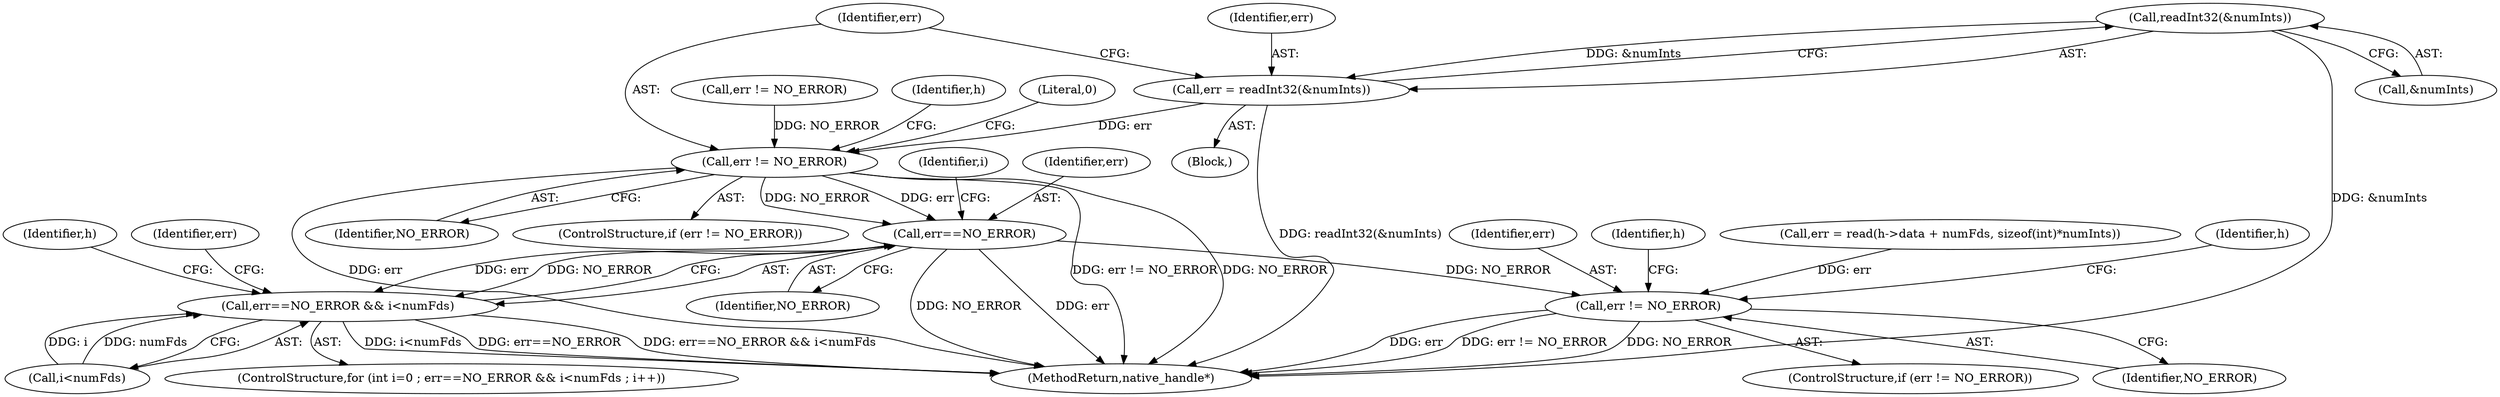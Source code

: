 digraph "0_Android_54cb02ad733fb71b1bdf78590428817fb780aff8@API" {
"1000118" [label="(Call,readInt32(&numInts))"];
"1000116" [label="(Call,err = readInt32(&numInts))"];
"1000122" [label="(Call,err != NO_ERROR)"];
"1000145" [label="(Call,err==NO_ERROR)"];
"1000144" [label="(Call,err==NO_ERROR && i<numFds)"];
"1000205" [label="(Call,err != NO_ERROR)"];
"1000116" [label="(Call,err = readInt32(&numInts))"];
"1000206" [label="(Identifier,err)"];
"1000111" [label="(Call,err != NO_ERROR)"];
"1000117" [label="(Identifier,err)"];
"1000204" [label="(ControlStructure,if (err != NO_ERROR))"];
"1000145" [label="(Call,err==NO_ERROR)"];
"1000101" [label="(Block,)"];
"1000157" [label="(Identifier,h)"];
"1000144" [label="(Call,err==NO_ERROR && i<numFds)"];
"1000205" [label="(Call,err != NO_ERROR)"];
"1000119" [label="(Call,&numInts)"];
"1000124" [label="(Identifier,NO_ERROR)"];
"1000118" [label="(Call,readInt32(&numInts))"];
"1000207" [label="(Identifier,NO_ERROR)"];
"1000193" [label="(Identifier,err)"];
"1000129" [label="(Identifier,h)"];
"1000123" [label="(Identifier,err)"];
"1000147" [label="(Identifier,NO_ERROR)"];
"1000149" [label="(Identifier,i)"];
"1000217" [label="(Identifier,h)"];
"1000192" [label="(Call,err = read(h->data + numFds, sizeof(int)*numInts))"];
"1000210" [label="(Identifier,h)"];
"1000218" [label="(MethodReturn,native_handle*)"];
"1000148" [label="(Call,i<numFds)"];
"1000139" [label="(ControlStructure,for (int i=0 ; err==NO_ERROR && i<numFds ; i++))"];
"1000122" [label="(Call,err != NO_ERROR)"];
"1000126" [label="(Literal,0)"];
"1000146" [label="(Identifier,err)"];
"1000121" [label="(ControlStructure,if (err != NO_ERROR))"];
"1000118" -> "1000116"  [label="AST: "];
"1000118" -> "1000119"  [label="CFG: "];
"1000119" -> "1000118"  [label="AST: "];
"1000116" -> "1000118"  [label="CFG: "];
"1000118" -> "1000218"  [label="DDG: &numInts"];
"1000118" -> "1000116"  [label="DDG: &numInts"];
"1000116" -> "1000101"  [label="AST: "];
"1000117" -> "1000116"  [label="AST: "];
"1000123" -> "1000116"  [label="CFG: "];
"1000116" -> "1000218"  [label="DDG: readInt32(&numInts)"];
"1000116" -> "1000122"  [label="DDG: err"];
"1000122" -> "1000121"  [label="AST: "];
"1000122" -> "1000124"  [label="CFG: "];
"1000123" -> "1000122"  [label="AST: "];
"1000124" -> "1000122"  [label="AST: "];
"1000126" -> "1000122"  [label="CFG: "];
"1000129" -> "1000122"  [label="CFG: "];
"1000122" -> "1000218"  [label="DDG: err"];
"1000122" -> "1000218"  [label="DDG: err != NO_ERROR"];
"1000122" -> "1000218"  [label="DDG: NO_ERROR"];
"1000111" -> "1000122"  [label="DDG: NO_ERROR"];
"1000122" -> "1000145"  [label="DDG: err"];
"1000122" -> "1000145"  [label="DDG: NO_ERROR"];
"1000145" -> "1000144"  [label="AST: "];
"1000145" -> "1000147"  [label="CFG: "];
"1000146" -> "1000145"  [label="AST: "];
"1000147" -> "1000145"  [label="AST: "];
"1000149" -> "1000145"  [label="CFG: "];
"1000144" -> "1000145"  [label="CFG: "];
"1000145" -> "1000218"  [label="DDG: err"];
"1000145" -> "1000218"  [label="DDG: NO_ERROR"];
"1000145" -> "1000144"  [label="DDG: err"];
"1000145" -> "1000144"  [label="DDG: NO_ERROR"];
"1000145" -> "1000205"  [label="DDG: NO_ERROR"];
"1000144" -> "1000139"  [label="AST: "];
"1000144" -> "1000148"  [label="CFG: "];
"1000148" -> "1000144"  [label="AST: "];
"1000157" -> "1000144"  [label="CFG: "];
"1000193" -> "1000144"  [label="CFG: "];
"1000144" -> "1000218"  [label="DDG: err==NO_ERROR && i<numFds"];
"1000144" -> "1000218"  [label="DDG: i<numFds"];
"1000144" -> "1000218"  [label="DDG: err==NO_ERROR"];
"1000148" -> "1000144"  [label="DDG: i"];
"1000148" -> "1000144"  [label="DDG: numFds"];
"1000205" -> "1000204"  [label="AST: "];
"1000205" -> "1000207"  [label="CFG: "];
"1000206" -> "1000205"  [label="AST: "];
"1000207" -> "1000205"  [label="AST: "];
"1000210" -> "1000205"  [label="CFG: "];
"1000217" -> "1000205"  [label="CFG: "];
"1000205" -> "1000218"  [label="DDG: NO_ERROR"];
"1000205" -> "1000218"  [label="DDG: err"];
"1000205" -> "1000218"  [label="DDG: err != NO_ERROR"];
"1000192" -> "1000205"  [label="DDG: err"];
}

